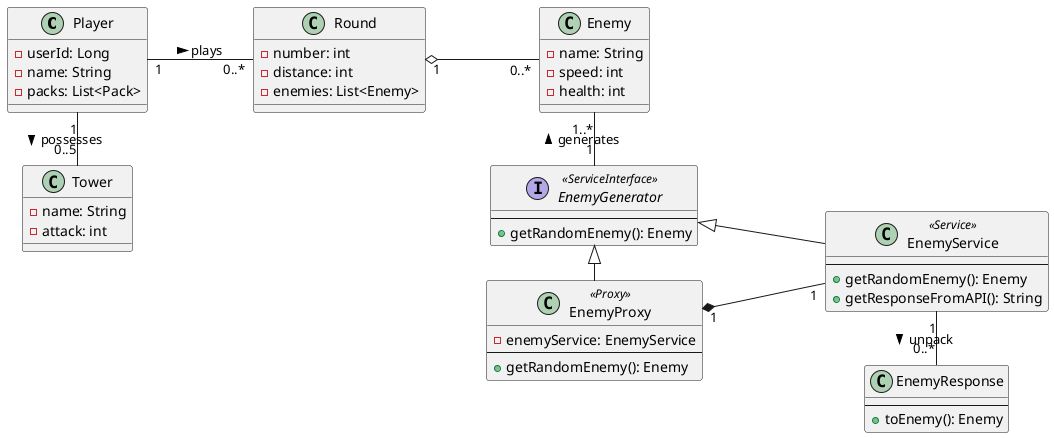 @startuml

left to right direction

class Player {
    - userId: Long
    - name: String
    - packs: List<Pack>
}

class Round {
    - number: int
    - distance: int
    - enemies: List<Enemy>
}

class Tower {
    - name: String
    - attack: int
}

class Enemy {
    - name: String
    - speed: int
    - health: int
}

class EnemyResponse {
    --
    + toEnemy(): Enemy
}

interface EnemyGenerator <<ServiceInterface>> {
    --
    + getRandomEnemy(): Enemy
}
class EnemyService <<Service>> {
    --
    + getRandomEnemy(): Enemy
    + getResponseFromAPI(): String
}

class EnemyProxy <<Proxy>> {
    - enemyService: EnemyService
    --
    + getRandomEnemy(): Enemy
}

Player "1" - "0..5" Tower: possesses >
Player "1" -- "0..*" Round: plays >
Round "1" o-- "0..*" Enemy
Enemy "1..*" - "1" EnemyGenerator : < generates

EnemyGenerator <|- EnemyProxy
EnemyGenerator <|- EnemyService 
EnemyProxy "1" *--- "1" EnemyService 
EnemyService "1" - "0..*" EnemyResponse : > unpack

@enduml